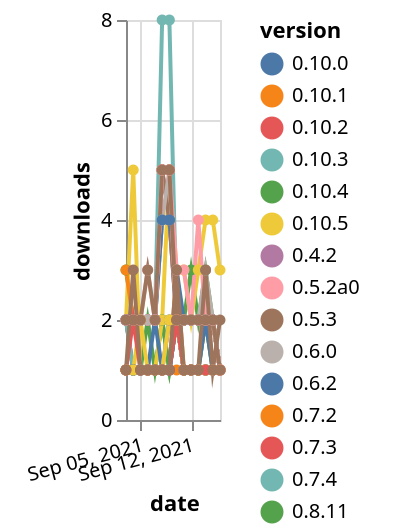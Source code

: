 {"$schema": "https://vega.github.io/schema/vega-lite/v5.json", "description": "A simple bar chart with embedded data.", "data": {"values": [{"date": "2021-09-03", "total": 244, "delta": 1, "version": "0.10.1"}, {"date": "2021-09-04", "total": 245, "delta": 1, "version": "0.10.1"}, {"date": "2021-09-05", "total": 246, "delta": 1, "version": "0.10.1"}, {"date": "2021-09-06", "total": 247, "delta": 1, "version": "0.10.1"}, {"date": "2021-09-07", "total": 248, "delta": 1, "version": "0.10.1"}, {"date": "2021-09-08", "total": 249, "delta": 1, "version": "0.10.1"}, {"date": "2021-09-09", "total": 250, "delta": 1, "version": "0.10.1"}, {"date": "2021-09-10", "total": 253, "delta": 3, "version": "0.10.1"}, {"date": "2021-09-11", "total": 254, "delta": 1, "version": "0.10.1"}, {"date": "2021-09-12", "total": 255, "delta": 1, "version": "0.10.1"}, {"date": "2021-09-13", "total": 256, "delta": 1, "version": "0.10.1"}, {"date": "2021-09-14", "total": 257, "delta": 1, "version": "0.10.1"}, {"date": "2021-09-15", "total": 258, "delta": 1, "version": "0.10.1"}, {"date": "2021-09-16", "total": 259, "delta": 1, "version": "0.10.1"}, {"date": "2021-09-03", "total": 229, "delta": 1, "version": "0.9.18"}, {"date": "2021-09-04", "total": 230, "delta": 1, "version": "0.9.18"}, {"date": "2021-09-05", "total": 231, "delta": 1, "version": "0.9.18"}, {"date": "2021-09-06", "total": 232, "delta": 1, "version": "0.9.18"}, {"date": "2021-09-07", "total": 233, "delta": 1, "version": "0.9.18"}, {"date": "2021-09-08", "total": 235, "delta": 2, "version": "0.9.18"}, {"date": "2021-09-09", "total": 236, "delta": 1, "version": "0.9.18"}, {"date": "2021-09-10", "total": 238, "delta": 2, "version": "0.9.18"}, {"date": "2021-09-11", "total": 239, "delta": 1, "version": "0.9.18"}, {"date": "2021-09-12", "total": 240, "delta": 1, "version": "0.9.18"}, {"date": "2021-09-13", "total": 241, "delta": 1, "version": "0.9.18"}, {"date": "2021-09-14", "total": 242, "delta": 1, "version": "0.9.18"}, {"date": "2021-09-15", "total": 243, "delta": 1, "version": "0.9.18"}, {"date": "2021-09-16", "total": 244, "delta": 1, "version": "0.9.18"}, {"date": "2021-09-03", "total": 3492, "delta": 2, "version": "0.8.3"}, {"date": "2021-09-04", "total": 3494, "delta": 2, "version": "0.8.3"}, {"date": "2021-09-05", "total": 3496, "delta": 2, "version": "0.8.3"}, {"date": "2021-09-06", "total": 3498, "delta": 2, "version": "0.8.3"}, {"date": "2021-09-07", "total": 3500, "delta": 2, "version": "0.8.3"}, {"date": "2021-09-08", "total": 3505, "delta": 5, "version": "0.8.3"}, {"date": "2021-09-09", "total": 3510, "delta": 5, "version": "0.8.3"}, {"date": "2021-09-10", "total": 3512, "delta": 2, "version": "0.8.3"}, {"date": "2021-09-11", "total": 3514, "delta": 2, "version": "0.8.3"}, {"date": "2021-09-12", "total": 3516, "delta": 2, "version": "0.8.3"}, {"date": "2021-09-13", "total": 3518, "delta": 2, "version": "0.8.3"}, {"date": "2021-09-14", "total": 3520, "delta": 2, "version": "0.8.3"}, {"date": "2021-09-15", "total": 3522, "delta": 2, "version": "0.8.3"}, {"date": "2021-09-16", "total": 3523, "delta": 1, "version": "0.8.3"}, {"date": "2021-09-03", "total": 3540, "delta": 3, "version": "0.8.11"}, {"date": "2021-09-04", "total": 3542, "delta": 2, "version": "0.8.11"}, {"date": "2021-09-05", "total": 3544, "delta": 2, "version": "0.8.11"}, {"date": "2021-09-06", "total": 3546, "delta": 2, "version": "0.8.11"}, {"date": "2021-09-07", "total": 3548, "delta": 2, "version": "0.8.11"}, {"date": "2021-09-08", "total": 3553, "delta": 5, "version": "0.8.11"}, {"date": "2021-09-09", "total": 3558, "delta": 5, "version": "0.8.11"}, {"date": "2021-09-10", "total": 3560, "delta": 2, "version": "0.8.11"}, {"date": "2021-09-11", "total": 3562, "delta": 2, "version": "0.8.11"}, {"date": "2021-09-12", "total": 3565, "delta": 3, "version": "0.8.11"}, {"date": "2021-09-13", "total": 3567, "delta": 2, "version": "0.8.11"}, {"date": "2021-09-14", "total": 3570, "delta": 3, "version": "0.8.11"}, {"date": "2021-09-15", "total": 3572, "delta": 2, "version": "0.8.11"}, {"date": "2021-09-16", "total": 3573, "delta": 1, "version": "0.8.11"}, {"date": "2021-09-03", "total": 4289, "delta": 2, "version": "0.9.2"}, {"date": "2021-09-04", "total": 4291, "delta": 2, "version": "0.9.2"}, {"date": "2021-09-05", "total": 4293, "delta": 2, "version": "0.9.2"}, {"date": "2021-09-06", "total": 4295, "delta": 2, "version": "0.9.2"}, {"date": "2021-09-07", "total": 4297, "delta": 2, "version": "0.9.2"}, {"date": "2021-09-08", "total": 4302, "delta": 5, "version": "0.9.2"}, {"date": "2021-09-09", "total": 4307, "delta": 5, "version": "0.9.2"}, {"date": "2021-09-10", "total": 4309, "delta": 2, "version": "0.9.2"}, {"date": "2021-09-11", "total": 4311, "delta": 2, "version": "0.9.2"}, {"date": "2021-09-12", "total": 4313, "delta": 2, "version": "0.9.2"}, {"date": "2021-09-13", "total": 4315, "delta": 2, "version": "0.9.2"}, {"date": "2021-09-14", "total": 4317, "delta": 2, "version": "0.9.2"}, {"date": "2021-09-15", "total": 4319, "delta": 2, "version": "0.9.2"}, {"date": "2021-09-16", "total": 4320, "delta": 1, "version": "0.9.2"}, {"date": "2021-09-03", "total": 397, "delta": 2, "version": "0.9.9"}, {"date": "2021-09-04", "total": 398, "delta": 1, "version": "0.9.9"}, {"date": "2021-09-05", "total": 399, "delta": 1, "version": "0.9.9"}, {"date": "2021-09-06", "total": 400, "delta": 1, "version": "0.9.9"}, {"date": "2021-09-07", "total": 401, "delta": 1, "version": "0.9.9"}, {"date": "2021-09-08", "total": 402, "delta": 1, "version": "0.9.9"}, {"date": "2021-09-09", "total": 403, "delta": 1, "version": "0.9.9"}, {"date": "2021-09-10", "total": 404, "delta": 1, "version": "0.9.9"}, {"date": "2021-09-11", "total": 405, "delta": 1, "version": "0.9.9"}, {"date": "2021-09-12", "total": 406, "delta": 1, "version": "0.9.9"}, {"date": "2021-09-13", "total": 407, "delta": 1, "version": "0.9.9"}, {"date": "2021-09-14", "total": 409, "delta": 2, "version": "0.9.9"}, {"date": "2021-09-15", "total": 410, "delta": 1, "version": "0.9.9"}, {"date": "2021-09-16", "total": 411, "delta": 1, "version": "0.9.9"}, {"date": "2021-09-03", "total": 336, "delta": 1, "version": "0.9.15"}, {"date": "2021-09-04", "total": 337, "delta": 1, "version": "0.9.15"}, {"date": "2021-09-05", "total": 338, "delta": 1, "version": "0.9.15"}, {"date": "2021-09-06", "total": 339, "delta": 1, "version": "0.9.15"}, {"date": "2021-09-07", "total": 340, "delta": 1, "version": "0.9.15"}, {"date": "2021-09-08", "total": 341, "delta": 1, "version": "0.9.15"}, {"date": "2021-09-09", "total": 342, "delta": 1, "version": "0.9.15"}, {"date": "2021-09-10", "total": 344, "delta": 2, "version": "0.9.15"}, {"date": "2021-09-11", "total": 345, "delta": 1, "version": "0.9.15"}, {"date": "2021-09-12", "total": 346, "delta": 1, "version": "0.9.15"}, {"date": "2021-09-13", "total": 347, "delta": 1, "version": "0.9.15"}, {"date": "2021-09-14", "total": 348, "delta": 1, "version": "0.9.15"}, {"date": "2021-09-15", "total": 349, "delta": 1, "version": "0.9.15"}, {"date": "2021-09-16", "total": 350, "delta": 1, "version": "0.9.15"}, {"date": "2021-09-03", "total": 342, "delta": 1, "version": "0.10.4"}, {"date": "2021-09-04", "total": 343, "delta": 1, "version": "0.10.4"}, {"date": "2021-09-05", "total": 344, "delta": 1, "version": "0.10.4"}, {"date": "2021-09-06", "total": 346, "delta": 2, "version": "0.10.4"}, {"date": "2021-09-07", "total": 347, "delta": 1, "version": "0.10.4"}, {"date": "2021-09-08", "total": 349, "delta": 2, "version": "0.10.4"}, {"date": "2021-09-09", "total": 350, "delta": 1, "version": "0.10.4"}, {"date": "2021-09-10", "total": 352, "delta": 2, "version": "0.10.4"}, {"date": "2021-09-11", "total": 353, "delta": 1, "version": "0.10.4"}, {"date": "2021-09-12", "total": 354, "delta": 1, "version": "0.10.4"}, {"date": "2021-09-13", "total": 355, "delta": 1, "version": "0.10.4"}, {"date": "2021-09-14", "total": 357, "delta": 2, "version": "0.10.4"}, {"date": "2021-09-15", "total": 358, "delta": 1, "version": "0.10.4"}, {"date": "2021-09-16", "total": 359, "delta": 1, "version": "0.10.4"}, {"date": "2021-09-03", "total": 363, "delta": 1, "version": "0.9.13"}, {"date": "2021-09-04", "total": 364, "delta": 1, "version": "0.9.13"}, {"date": "2021-09-05", "total": 365, "delta": 1, "version": "0.9.13"}, {"date": "2021-09-06", "total": 366, "delta": 1, "version": "0.9.13"}, {"date": "2021-09-07", "total": 367, "delta": 1, "version": "0.9.13"}, {"date": "2021-09-08", "total": 368, "delta": 1, "version": "0.9.13"}, {"date": "2021-09-09", "total": 369, "delta": 1, "version": "0.9.13"}, {"date": "2021-09-10", "total": 371, "delta": 2, "version": "0.9.13"}, {"date": "2021-09-11", "total": 372, "delta": 1, "version": "0.9.13"}, {"date": "2021-09-12", "total": 373, "delta": 1, "version": "0.9.13"}, {"date": "2021-09-13", "total": 374, "delta": 1, "version": "0.9.13"}, {"date": "2021-09-14", "total": 376, "delta": 2, "version": "0.9.13"}, {"date": "2021-09-15", "total": 377, "delta": 1, "version": "0.9.13"}, {"date": "2021-09-16", "total": 378, "delta": 1, "version": "0.9.13"}, {"date": "2021-09-03", "total": 127, "delta": 2, "version": "0.10.5"}, {"date": "2021-09-04", "total": 132, "delta": 5, "version": "0.10.5"}, {"date": "2021-09-05", "total": 133, "delta": 1, "version": "0.10.5"}, {"date": "2021-09-06", "total": 134, "delta": 1, "version": "0.10.5"}, {"date": "2021-09-07", "total": 135, "delta": 1, "version": "0.10.5"}, {"date": "2021-09-08", "total": 137, "delta": 2, "version": "0.10.5"}, {"date": "2021-09-09", "total": 142, "delta": 5, "version": "0.10.5"}, {"date": "2021-09-10", "total": 145, "delta": 3, "version": "0.10.5"}, {"date": "2021-09-11", "total": 148, "delta": 3, "version": "0.10.5"}, {"date": "2021-09-12", "total": 150, "delta": 2, "version": "0.10.5"}, {"date": "2021-09-13", "total": 153, "delta": 3, "version": "0.10.5"}, {"date": "2021-09-14", "total": 157, "delta": 4, "version": "0.10.5"}, {"date": "2021-09-15", "total": 161, "delta": 4, "version": "0.10.5"}, {"date": "2021-09-16", "total": 164, "delta": 3, "version": "0.10.5"}, {"date": "2021-09-03", "total": 2438, "delta": 2, "version": "0.9.7"}, {"date": "2021-09-04", "total": 2440, "delta": 2, "version": "0.9.7"}, {"date": "2021-09-05", "total": 2442, "delta": 2, "version": "0.9.7"}, {"date": "2021-09-06", "total": 2444, "delta": 2, "version": "0.9.7"}, {"date": "2021-09-07", "total": 2446, "delta": 2, "version": "0.9.7"}, {"date": "2021-09-08", "total": 2450, "delta": 4, "version": "0.9.7"}, {"date": "2021-09-09", "total": 2454, "delta": 4, "version": "0.9.7"}, {"date": "2021-09-10", "total": 2456, "delta": 2, "version": "0.9.7"}, {"date": "2021-09-11", "total": 2458, "delta": 2, "version": "0.9.7"}, {"date": "2021-09-12", "total": 2460, "delta": 2, "version": "0.9.7"}, {"date": "2021-09-13", "total": 2462, "delta": 2, "version": "0.9.7"}, {"date": "2021-09-14", "total": 2464, "delta": 2, "version": "0.9.7"}, {"date": "2021-09-15", "total": 2466, "delta": 2, "version": "0.9.7"}, {"date": "2021-09-16", "total": 2467, "delta": 1, "version": "0.9.7"}, {"date": "2021-09-03", "total": 3642, "delta": 2, "version": "0.5.2a0"}, {"date": "2021-09-04", "total": 3644, "delta": 2, "version": "0.5.2a0"}, {"date": "2021-09-05", "total": 3646, "delta": 2, "version": "0.5.2a0"}, {"date": "2021-09-06", "total": 3648, "delta": 2, "version": "0.5.2a0"}, {"date": "2021-09-07", "total": 3650, "delta": 2, "version": "0.5.2a0"}, {"date": "2021-09-08", "total": 3655, "delta": 5, "version": "0.5.2a0"}, {"date": "2021-09-09", "total": 3660, "delta": 5, "version": "0.5.2a0"}, {"date": "2021-09-10", "total": 3662, "delta": 2, "version": "0.5.2a0"}, {"date": "2021-09-11", "total": 3664, "delta": 2, "version": "0.5.2a0"}, {"date": "2021-09-12", "total": 3666, "delta": 2, "version": "0.5.2a0"}, {"date": "2021-09-13", "total": 3668, "delta": 2, "version": "0.5.2a0"}, {"date": "2021-09-14", "total": 3670, "delta": 2, "version": "0.5.2a0"}, {"date": "2021-09-15", "total": 3672, "delta": 2, "version": "0.5.2a0"}, {"date": "2021-09-16", "total": 3673, "delta": 1, "version": "0.5.2a0"}, {"date": "2021-09-03", "total": 3673, "delta": 2, "version": "0.4.2"}, {"date": "2021-09-04", "total": 3675, "delta": 2, "version": "0.4.2"}, {"date": "2021-09-05", "total": 3677, "delta": 2, "version": "0.4.2"}, {"date": "2021-09-06", "total": 3679, "delta": 2, "version": "0.4.2"}, {"date": "2021-09-07", "total": 3681, "delta": 2, "version": "0.4.2"}, {"date": "2021-09-08", "total": 3686, "delta": 5, "version": "0.4.2"}, {"date": "2021-09-09", "total": 3690, "delta": 4, "version": "0.4.2"}, {"date": "2021-09-10", "total": 3692, "delta": 2, "version": "0.4.2"}, {"date": "2021-09-11", "total": 3694, "delta": 2, "version": "0.4.2"}, {"date": "2021-09-12", "total": 3696, "delta": 2, "version": "0.4.2"}, {"date": "2021-09-13", "total": 3698, "delta": 2, "version": "0.4.2"}, {"date": "2021-09-14", "total": 3700, "delta": 2, "version": "0.4.2"}, {"date": "2021-09-15", "total": 3702, "delta": 2, "version": "0.4.2"}, {"date": "2021-09-16", "total": 3703, "delta": 1, "version": "0.4.2"}, {"date": "2021-09-03", "total": 235, "delta": 1, "version": "0.9.17"}, {"date": "2021-09-04", "total": 236, "delta": 1, "version": "0.9.17"}, {"date": "2021-09-05", "total": 237, "delta": 1, "version": "0.9.17"}, {"date": "2021-09-06", "total": 238, "delta": 1, "version": "0.9.17"}, {"date": "2021-09-07", "total": 239, "delta": 1, "version": "0.9.17"}, {"date": "2021-09-08", "total": 240, "delta": 1, "version": "0.9.17"}, {"date": "2021-09-09", "total": 241, "delta": 1, "version": "0.9.17"}, {"date": "2021-09-10", "total": 243, "delta": 2, "version": "0.9.17"}, {"date": "2021-09-11", "total": 244, "delta": 1, "version": "0.9.17"}, {"date": "2021-09-12", "total": 245, "delta": 1, "version": "0.9.17"}, {"date": "2021-09-13", "total": 246, "delta": 1, "version": "0.9.17"}, {"date": "2021-09-14", "total": 247, "delta": 1, "version": "0.9.17"}, {"date": "2021-09-15", "total": 248, "delta": 1, "version": "0.9.17"}, {"date": "2021-09-16", "total": 249, "delta": 1, "version": "0.9.17"}, {"date": "2021-09-03", "total": 3423, "delta": 2, "version": "0.8.2"}, {"date": "2021-09-04", "total": 3425, "delta": 2, "version": "0.8.2"}, {"date": "2021-09-05", "total": 3427, "delta": 2, "version": "0.8.2"}, {"date": "2021-09-06", "total": 3429, "delta": 2, "version": "0.8.2"}, {"date": "2021-09-07", "total": 3431, "delta": 2, "version": "0.8.2"}, {"date": "2021-09-08", "total": 3436, "delta": 5, "version": "0.8.2"}, {"date": "2021-09-09", "total": 3441, "delta": 5, "version": "0.8.2"}, {"date": "2021-09-10", "total": 3443, "delta": 2, "version": "0.8.2"}, {"date": "2021-09-11", "total": 3445, "delta": 2, "version": "0.8.2"}, {"date": "2021-09-12", "total": 3447, "delta": 2, "version": "0.8.2"}, {"date": "2021-09-13", "total": 3449, "delta": 2, "version": "0.8.2"}, {"date": "2021-09-14", "total": 3451, "delta": 2, "version": "0.8.2"}, {"date": "2021-09-15", "total": 3453, "delta": 2, "version": "0.8.2"}, {"date": "2021-09-16", "total": 3454, "delta": 1, "version": "0.8.2"}, {"date": "2021-09-03", "total": 148, "delta": 2, "version": "0.10.0"}, {"date": "2021-09-04", "total": 149, "delta": 1, "version": "0.10.0"}, {"date": "2021-09-05", "total": 150, "delta": 1, "version": "0.10.0"}, {"date": "2021-09-06", "total": 151, "delta": 1, "version": "0.10.0"}, {"date": "2021-09-07", "total": 153, "delta": 2, "version": "0.10.0"}, {"date": "2021-09-08", "total": 154, "delta": 1, "version": "0.10.0"}, {"date": "2021-09-09", "total": 155, "delta": 1, "version": "0.10.0"}, {"date": "2021-09-10", "total": 157, "delta": 2, "version": "0.10.0"}, {"date": "2021-09-11", "total": 158, "delta": 1, "version": "0.10.0"}, {"date": "2021-09-12", "total": 159, "delta": 1, "version": "0.10.0"}, {"date": "2021-09-13", "total": 160, "delta": 1, "version": "0.10.0"}, {"date": "2021-09-14", "total": 161, "delta": 1, "version": "0.10.0"}, {"date": "2021-09-15", "total": 162, "delta": 1, "version": "0.10.0"}, {"date": "2021-09-16", "total": 163, "delta": 1, "version": "0.10.0"}, {"date": "2021-09-03", "total": 3683, "delta": 2, "version": "0.6.2"}, {"date": "2021-09-04", "total": 3685, "delta": 2, "version": "0.6.2"}, {"date": "2021-09-05", "total": 3687, "delta": 2, "version": "0.6.2"}, {"date": "2021-09-06", "total": 3689, "delta": 2, "version": "0.6.2"}, {"date": "2021-09-07", "total": 3691, "delta": 2, "version": "0.6.2"}, {"date": "2021-09-08", "total": 3696, "delta": 5, "version": "0.6.2"}, {"date": "2021-09-09", "total": 3701, "delta": 5, "version": "0.6.2"}, {"date": "2021-09-10", "total": 3703, "delta": 2, "version": "0.6.2"}, {"date": "2021-09-11", "total": 3705, "delta": 2, "version": "0.6.2"}, {"date": "2021-09-12", "total": 3707, "delta": 2, "version": "0.6.2"}, {"date": "2021-09-13", "total": 3709, "delta": 2, "version": "0.6.2"}, {"date": "2021-09-14", "total": 3711, "delta": 2, "version": "0.6.2"}, {"date": "2021-09-15", "total": 3713, "delta": 2, "version": "0.6.2"}, {"date": "2021-09-16", "total": 3714, "delta": 1, "version": "0.6.2"}, {"date": "2021-09-03", "total": 3701, "delta": 2, "version": "0.5.3"}, {"date": "2021-09-04", "total": 3703, "delta": 2, "version": "0.5.3"}, {"date": "2021-09-05", "total": 3705, "delta": 2, "version": "0.5.3"}, {"date": "2021-09-06", "total": 3707, "delta": 2, "version": "0.5.3"}, {"date": "2021-09-07", "total": 3709, "delta": 2, "version": "0.5.3"}, {"date": "2021-09-08", "total": 3714, "delta": 5, "version": "0.5.3"}, {"date": "2021-09-09", "total": 3718, "delta": 4, "version": "0.5.3"}, {"date": "2021-09-10", "total": 3720, "delta": 2, "version": "0.5.3"}, {"date": "2021-09-11", "total": 3722, "delta": 2, "version": "0.5.3"}, {"date": "2021-09-12", "total": 3724, "delta": 2, "version": "0.5.3"}, {"date": "2021-09-13", "total": 3726, "delta": 2, "version": "0.5.3"}, {"date": "2021-09-14", "total": 3728, "delta": 2, "version": "0.5.3"}, {"date": "2021-09-15", "total": 3730, "delta": 2, "version": "0.5.3"}, {"date": "2021-09-16", "total": 3731, "delta": 1, "version": "0.5.3"}, {"date": "2021-09-03", "total": 3142, "delta": 2, "version": "0.9.1"}, {"date": "2021-09-04", "total": 3144, "delta": 2, "version": "0.9.1"}, {"date": "2021-09-05", "total": 3146, "delta": 2, "version": "0.9.1"}, {"date": "2021-09-06", "total": 3148, "delta": 2, "version": "0.9.1"}, {"date": "2021-09-07", "total": 3150, "delta": 2, "version": "0.9.1"}, {"date": "2021-09-08", "total": 3154, "delta": 4, "version": "0.9.1"}, {"date": "2021-09-09", "total": 3159, "delta": 5, "version": "0.9.1"}, {"date": "2021-09-10", "total": 3161, "delta": 2, "version": "0.9.1"}, {"date": "2021-09-11", "total": 3163, "delta": 2, "version": "0.9.1"}, {"date": "2021-09-12", "total": 3165, "delta": 2, "version": "0.9.1"}, {"date": "2021-09-13", "total": 3167, "delta": 2, "version": "0.9.1"}, {"date": "2021-09-14", "total": 3170, "delta": 3, "version": "0.9.1"}, {"date": "2021-09-15", "total": 3172, "delta": 2, "version": "0.9.1"}, {"date": "2021-09-16", "total": 3173, "delta": 1, "version": "0.9.1"}, {"date": "2021-09-03", "total": 327, "delta": 1, "version": "0.9.16"}, {"date": "2021-09-04", "total": 328, "delta": 1, "version": "0.9.16"}, {"date": "2021-09-05", "total": 329, "delta": 1, "version": "0.9.16"}, {"date": "2021-09-06", "total": 330, "delta": 1, "version": "0.9.16"}, {"date": "2021-09-07", "total": 331, "delta": 1, "version": "0.9.16"}, {"date": "2021-09-08", "total": 332, "delta": 1, "version": "0.9.16"}, {"date": "2021-09-09", "total": 334, "delta": 2, "version": "0.9.16"}, {"date": "2021-09-10", "total": 336, "delta": 2, "version": "0.9.16"}, {"date": "2021-09-11", "total": 337, "delta": 1, "version": "0.9.16"}, {"date": "2021-09-12", "total": 338, "delta": 1, "version": "0.9.16"}, {"date": "2021-09-13", "total": 339, "delta": 1, "version": "0.9.16"}, {"date": "2021-09-14", "total": 340, "delta": 1, "version": "0.9.16"}, {"date": "2021-09-15", "total": 341, "delta": 1, "version": "0.9.16"}, {"date": "2021-09-16", "total": 342, "delta": 1, "version": "0.9.16"}, {"date": "2021-09-03", "total": 178, "delta": 2, "version": "0.10.3"}, {"date": "2021-09-04", "total": 179, "delta": 1, "version": "0.10.3"}, {"date": "2021-09-05", "total": 180, "delta": 1, "version": "0.10.3"}, {"date": "2021-09-06", "total": 181, "delta": 1, "version": "0.10.3"}, {"date": "2021-09-07", "total": 182, "delta": 1, "version": "0.10.3"}, {"date": "2021-09-08", "total": 183, "delta": 1, "version": "0.10.3"}, {"date": "2021-09-09", "total": 185, "delta": 2, "version": "0.10.3"}, {"date": "2021-09-10", "total": 187, "delta": 2, "version": "0.10.3"}, {"date": "2021-09-11", "total": 188, "delta": 1, "version": "0.10.3"}, {"date": "2021-09-12", "total": 189, "delta": 1, "version": "0.10.3"}, {"date": "2021-09-13", "total": 190, "delta": 1, "version": "0.10.3"}, {"date": "2021-09-14", "total": 191, "delta": 1, "version": "0.10.3"}, {"date": "2021-09-15", "total": 192, "delta": 1, "version": "0.10.3"}, {"date": "2021-09-16", "total": 193, "delta": 1, "version": "0.10.3"}, {"date": "2021-09-03", "total": 3430, "delta": 2, "version": "0.7.3"}, {"date": "2021-09-04", "total": 3432, "delta": 2, "version": "0.7.3"}, {"date": "2021-09-05", "total": 3434, "delta": 2, "version": "0.7.3"}, {"date": "2021-09-06", "total": 3436, "delta": 2, "version": "0.7.3"}, {"date": "2021-09-07", "total": 3438, "delta": 2, "version": "0.7.3"}, {"date": "2021-09-08", "total": 3443, "delta": 5, "version": "0.7.3"}, {"date": "2021-09-09", "total": 3448, "delta": 5, "version": "0.7.3"}, {"date": "2021-09-10", "total": 3450, "delta": 2, "version": "0.7.3"}, {"date": "2021-09-11", "total": 3452, "delta": 2, "version": "0.7.3"}, {"date": "2021-09-12", "total": 3454, "delta": 2, "version": "0.7.3"}, {"date": "2021-09-13", "total": 3456, "delta": 2, "version": "0.7.3"}, {"date": "2021-09-14", "total": 3458, "delta": 2, "version": "0.7.3"}, {"date": "2021-09-15", "total": 3460, "delta": 2, "version": "0.7.3"}, {"date": "2021-09-16", "total": 3461, "delta": 1, "version": "0.7.3"}, {"date": "2021-09-03", "total": 3539, "delta": 2, "version": "0.9.8"}, {"date": "2021-09-04", "total": 3541, "delta": 2, "version": "0.9.8"}, {"date": "2021-09-05", "total": 3543, "delta": 2, "version": "0.9.8"}, {"date": "2021-09-06", "total": 3545, "delta": 2, "version": "0.9.8"}, {"date": "2021-09-07", "total": 3547, "delta": 2, "version": "0.9.8"}, {"date": "2021-09-08", "total": 3551, "delta": 4, "version": "0.9.8"}, {"date": "2021-09-09", "total": 3555, "delta": 4, "version": "0.9.8"}, {"date": "2021-09-10", "total": 3558, "delta": 3, "version": "0.9.8"}, {"date": "2021-09-11", "total": 3560, "delta": 2, "version": "0.9.8"}, {"date": "2021-09-12", "total": 3562, "delta": 2, "version": "0.9.8"}, {"date": "2021-09-13", "total": 3564, "delta": 2, "version": "0.9.8"}, {"date": "2021-09-14", "total": 3566, "delta": 2, "version": "0.9.8"}, {"date": "2021-09-15", "total": 3568, "delta": 2, "version": "0.9.8"}, {"date": "2021-09-16", "total": 3569, "delta": 1, "version": "0.9.8"}, {"date": "2021-09-03", "total": 3391, "delta": 3, "version": "0.7.2"}, {"date": "2021-09-04", "total": 3393, "delta": 2, "version": "0.7.2"}, {"date": "2021-09-05", "total": 3395, "delta": 2, "version": "0.7.2"}, {"date": "2021-09-06", "total": 3397, "delta": 2, "version": "0.7.2"}, {"date": "2021-09-07", "total": 3399, "delta": 2, "version": "0.7.2"}, {"date": "2021-09-08", "total": 3404, "delta": 5, "version": "0.7.2"}, {"date": "2021-09-09", "total": 3409, "delta": 5, "version": "0.7.2"}, {"date": "2021-09-10", "total": 3411, "delta": 2, "version": "0.7.2"}, {"date": "2021-09-11", "total": 3413, "delta": 2, "version": "0.7.2"}, {"date": "2021-09-12", "total": 3415, "delta": 2, "version": "0.7.2"}, {"date": "2021-09-13", "total": 3417, "delta": 2, "version": "0.7.2"}, {"date": "2021-09-14", "total": 3419, "delta": 2, "version": "0.7.2"}, {"date": "2021-09-15", "total": 3421, "delta": 2, "version": "0.7.2"}, {"date": "2021-09-16", "total": 3422, "delta": 1, "version": "0.7.2"}, {"date": "2021-09-03", "total": 4828, "delta": 2, "version": "0.7.4"}, {"date": "2021-09-04", "total": 4830, "delta": 2, "version": "0.7.4"}, {"date": "2021-09-05", "total": 4832, "delta": 2, "version": "0.7.4"}, {"date": "2021-09-06", "total": 4834, "delta": 2, "version": "0.7.4"}, {"date": "2021-09-07", "total": 4836, "delta": 2, "version": "0.7.4"}, {"date": "2021-09-08", "total": 4844, "delta": 8, "version": "0.7.4"}, {"date": "2021-09-09", "total": 4852, "delta": 8, "version": "0.7.4"}, {"date": "2021-09-10", "total": 4854, "delta": 2, "version": "0.7.4"}, {"date": "2021-09-11", "total": 4856, "delta": 2, "version": "0.7.4"}, {"date": "2021-09-12", "total": 4858, "delta": 2, "version": "0.7.4"}, {"date": "2021-09-13", "total": 4860, "delta": 2, "version": "0.7.4"}, {"date": "2021-09-14", "total": 4862, "delta": 2, "version": "0.7.4"}, {"date": "2021-09-15", "total": 4864, "delta": 2, "version": "0.7.4"}, {"date": "2021-09-16", "total": 4865, "delta": 1, "version": "0.7.4"}, {"date": "2021-09-03", "total": 3543, "delta": 2, "version": "0.8.6"}, {"date": "2021-09-04", "total": 3545, "delta": 2, "version": "0.8.6"}, {"date": "2021-09-05", "total": 3547, "delta": 2, "version": "0.8.6"}, {"date": "2021-09-06", "total": 3549, "delta": 2, "version": "0.8.6"}, {"date": "2021-09-07", "total": 3551, "delta": 2, "version": "0.8.6"}, {"date": "2021-09-08", "total": 3556, "delta": 5, "version": "0.8.6"}, {"date": "2021-09-09", "total": 3561, "delta": 5, "version": "0.8.6"}, {"date": "2021-09-10", "total": 3563, "delta": 2, "version": "0.8.6"}, {"date": "2021-09-11", "total": 3565, "delta": 2, "version": "0.8.6"}, {"date": "2021-09-12", "total": 3567, "delta": 2, "version": "0.8.6"}, {"date": "2021-09-13", "total": 3571, "delta": 4, "version": "0.8.6"}, {"date": "2021-09-14", "total": 3573, "delta": 2, "version": "0.8.6"}, {"date": "2021-09-15", "total": 3575, "delta": 2, "version": "0.8.6"}, {"date": "2021-09-16", "total": 3576, "delta": 1, "version": "0.8.6"}, {"date": "2021-09-03", "total": 3675, "delta": 2, "version": "0.6.0"}, {"date": "2021-09-04", "total": 3677, "delta": 2, "version": "0.6.0"}, {"date": "2021-09-05", "total": 3679, "delta": 2, "version": "0.6.0"}, {"date": "2021-09-06", "total": 3681, "delta": 2, "version": "0.6.0"}, {"date": "2021-09-07", "total": 3683, "delta": 2, "version": "0.6.0"}, {"date": "2021-09-08", "total": 3688, "delta": 5, "version": "0.6.0"}, {"date": "2021-09-09", "total": 3693, "delta": 5, "version": "0.6.0"}, {"date": "2021-09-10", "total": 3695, "delta": 2, "version": "0.6.0"}, {"date": "2021-09-11", "total": 3697, "delta": 2, "version": "0.6.0"}, {"date": "2021-09-12", "total": 3699, "delta": 2, "version": "0.6.0"}, {"date": "2021-09-13", "total": 3701, "delta": 2, "version": "0.6.0"}, {"date": "2021-09-14", "total": 3703, "delta": 2, "version": "0.6.0"}, {"date": "2021-09-15", "total": 3705, "delta": 2, "version": "0.6.0"}, {"date": "2021-09-16", "total": 3706, "delta": 1, "version": "0.6.0"}, {"date": "2021-09-03", "total": 3232, "delta": 2, "version": "0.9.3"}, {"date": "2021-09-04", "total": 3234, "delta": 2, "version": "0.9.3"}, {"date": "2021-09-05", "total": 3236, "delta": 2, "version": "0.9.3"}, {"date": "2021-09-06", "total": 3239, "delta": 3, "version": "0.9.3"}, {"date": "2021-09-07", "total": 3241, "delta": 2, "version": "0.9.3"}, {"date": "2021-09-08", "total": 3246, "delta": 5, "version": "0.9.3"}, {"date": "2021-09-09", "total": 3251, "delta": 5, "version": "0.9.3"}, {"date": "2021-09-10", "total": 3254, "delta": 3, "version": "0.9.3"}, {"date": "2021-09-11", "total": 3257, "delta": 3, "version": "0.9.3"}, {"date": "2021-09-12", "total": 3259, "delta": 2, "version": "0.9.3"}, {"date": "2021-09-13", "total": 3261, "delta": 2, "version": "0.9.3"}, {"date": "2021-09-14", "total": 3263, "delta": 2, "version": "0.9.3"}, {"date": "2021-09-15", "total": 3265, "delta": 2, "version": "0.9.3"}, {"date": "2021-09-16", "total": 3266, "delta": 1, "version": "0.9.3"}, {"date": "2021-09-03", "total": 195, "delta": 1, "version": "0.9.19"}, {"date": "2021-09-04", "total": 196, "delta": 1, "version": "0.9.19"}, {"date": "2021-09-05", "total": 198, "delta": 2, "version": "0.9.19"}, {"date": "2021-09-06", "total": 199, "delta": 1, "version": "0.9.19"}, {"date": "2021-09-07", "total": 200, "delta": 1, "version": "0.9.19"}, {"date": "2021-09-08", "total": 201, "delta": 1, "version": "0.9.19"}, {"date": "2021-09-09", "total": 203, "delta": 2, "version": "0.9.19"}, {"date": "2021-09-10", "total": 205, "delta": 2, "version": "0.9.19"}, {"date": "2021-09-11", "total": 206, "delta": 1, "version": "0.9.19"}, {"date": "2021-09-12", "total": 207, "delta": 1, "version": "0.9.19"}, {"date": "2021-09-13", "total": 208, "delta": 1, "version": "0.9.19"}, {"date": "2021-09-14", "total": 209, "delta": 1, "version": "0.9.19"}, {"date": "2021-09-15", "total": 210, "delta": 1, "version": "0.9.19"}, {"date": "2021-09-16", "total": 211, "delta": 1, "version": "0.9.19"}, {"date": "2021-09-03", "total": 453, "delta": 1, "version": "0.10.2"}, {"date": "2021-09-04", "total": 455, "delta": 2, "version": "0.10.2"}, {"date": "2021-09-05", "total": 456, "delta": 1, "version": "0.10.2"}, {"date": "2021-09-06", "total": 457, "delta": 1, "version": "0.10.2"}, {"date": "2021-09-07", "total": 458, "delta": 1, "version": "0.10.2"}, {"date": "2021-09-08", "total": 459, "delta": 1, "version": "0.10.2"}, {"date": "2021-09-09", "total": 460, "delta": 1, "version": "0.10.2"}, {"date": "2021-09-10", "total": 462, "delta": 2, "version": "0.10.2"}, {"date": "2021-09-11", "total": 463, "delta": 1, "version": "0.10.2"}, {"date": "2021-09-12", "total": 464, "delta": 1, "version": "0.10.2"}, {"date": "2021-09-13", "total": 465, "delta": 1, "version": "0.10.2"}, {"date": "2021-09-14", "total": 466, "delta": 1, "version": "0.10.2"}, {"date": "2021-09-15", "total": 467, "delta": 1, "version": "0.10.2"}, {"date": "2021-09-16", "total": 468, "delta": 1, "version": "0.10.2"}, {"date": "2021-09-03", "total": 3421, "delta": 2, "version": "0.9.0"}, {"date": "2021-09-04", "total": 3423, "delta": 2, "version": "0.9.0"}, {"date": "2021-09-05", "total": 3425, "delta": 2, "version": "0.9.0"}, {"date": "2021-09-06", "total": 3428, "delta": 3, "version": "0.9.0"}, {"date": "2021-09-07", "total": 3430, "delta": 2, "version": "0.9.0"}, {"date": "2021-09-08", "total": 3435, "delta": 5, "version": "0.9.0"}, {"date": "2021-09-09", "total": 3440, "delta": 5, "version": "0.9.0"}, {"date": "2021-09-10", "total": 3442, "delta": 2, "version": "0.9.0"}, {"date": "2021-09-11", "total": 3444, "delta": 2, "version": "0.9.0"}, {"date": "2021-09-12", "total": 3446, "delta": 2, "version": "0.9.0"}, {"date": "2021-09-13", "total": 3448, "delta": 2, "version": "0.9.0"}, {"date": "2021-09-14", "total": 3450, "delta": 2, "version": "0.9.0"}, {"date": "2021-09-15", "total": 3452, "delta": 2, "version": "0.9.0"}, {"date": "2021-09-16", "total": 3453, "delta": 1, "version": "0.9.0"}, {"date": "2021-09-03", "total": 744, "delta": 1, "version": "0.9.5"}, {"date": "2021-09-04", "total": 747, "delta": 3, "version": "0.9.5"}, {"date": "2021-09-05", "total": 748, "delta": 1, "version": "0.9.5"}, {"date": "2021-09-06", "total": 749, "delta": 1, "version": "0.9.5"}, {"date": "2021-09-07", "total": 750, "delta": 1, "version": "0.9.5"}, {"date": "2021-09-08", "total": 751, "delta": 1, "version": "0.9.5"}, {"date": "2021-09-09", "total": 752, "delta": 1, "version": "0.9.5"}, {"date": "2021-09-10", "total": 755, "delta": 3, "version": "0.9.5"}, {"date": "2021-09-11", "total": 756, "delta": 1, "version": "0.9.5"}, {"date": "2021-09-12", "total": 757, "delta": 1, "version": "0.9.5"}, {"date": "2021-09-13", "total": 758, "delta": 1, "version": "0.9.5"}, {"date": "2021-09-14", "total": 761, "delta": 3, "version": "0.9.5"}, {"date": "2021-09-15", "total": 762, "delta": 1, "version": "0.9.5"}, {"date": "2021-09-16", "total": 764, "delta": 2, "version": "0.9.5"}]}, "width": "container", "mark": {"type": "line", "point": {"filled": true}}, "encoding": {"x": {"field": "date", "type": "temporal", "timeUnit": "yearmonthdate", "title": "date", "axis": {"labelAngle": -15}}, "y": {"field": "delta", "type": "quantitative", "title": "downloads"}, "color": {"field": "version", "type": "nominal"}, "tooltip": {"field": "delta"}}}